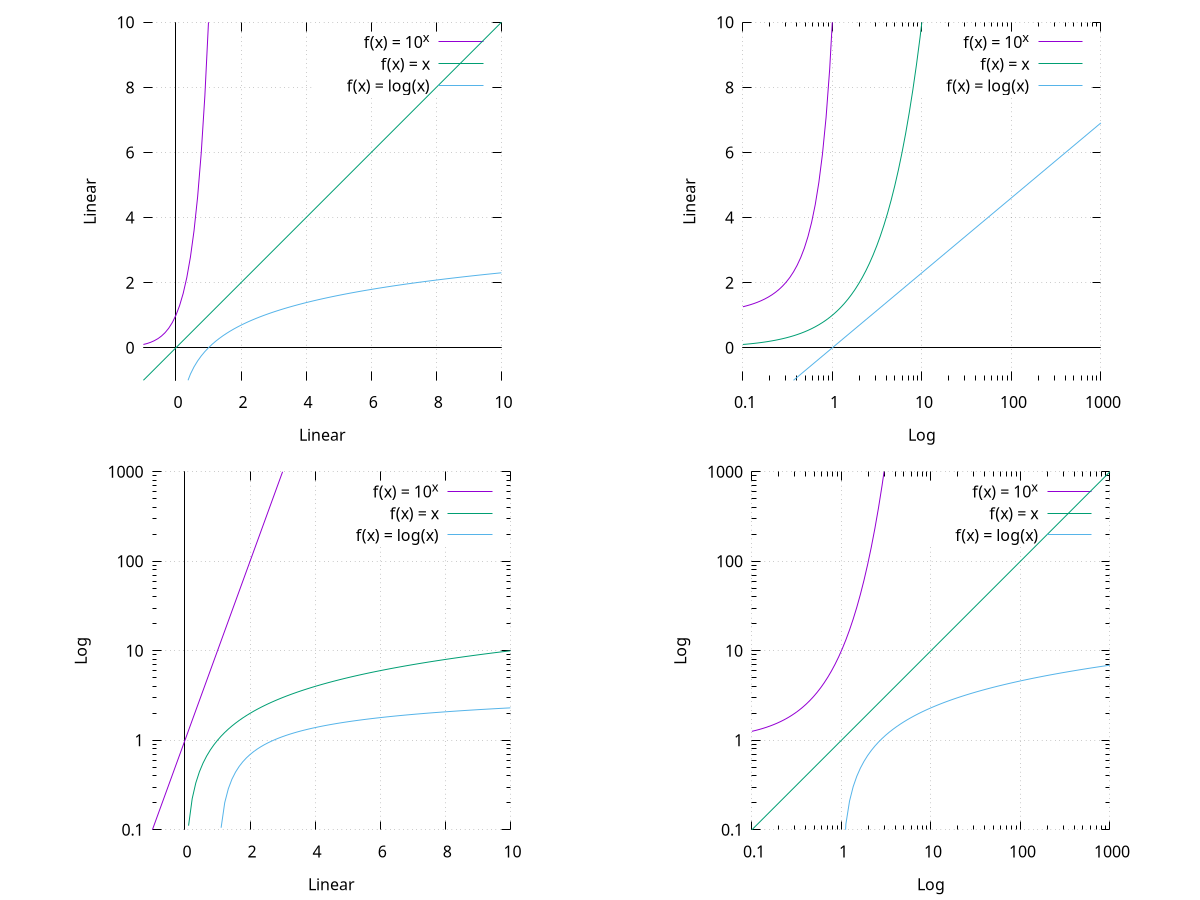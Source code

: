 # Based on image source from Wikipedia 
# <http://en.wikipedia.org/wiki/File:Logarithmic_Scales.svg>
# by Autopilot <http://en.wikipedia.org/wiki/User:Autopilot>
# This file is licensed under the Creative Commons Attribution-Share Alike 3.0 
# Unported license.

set grid x
set grid y
set border 0
set xzeroaxis lt -1
set yzeroaxis lt -1
set size square

unset multiplot
set term svg size 800,800
set output "logarithmic_scales.svg"
set multiplot layout 2,2

unset logscale
set xlabel "Linear"
set ylabel "Linear"
plot [-1:10] [-1:10] \
        (10**x) title "f(x) = 10^x" with lines, \
        (x) title "f(x) = x" with lines, \
        (log(x)) title "f(x) = log(x)" with lines

set logscale x
set xlabel "Log"
plot [0.1:1000] [-1:10] \
        (10**x) title "f(x) = 10^x" with lines, \
        (x) title "f(x) = x" with lines, \
        (log(x)) title "f(x) = log(x)" with lines

unset logscale
set logscale y
set xlabel "Linear"
set ylabel "Log"
plot [-1:10] [0.1:1000] \
        (10**x) title "f(x) = 10^x" with lines, \
        (x) title "f(x) = x" with lines, \
        (log(x)) title "f(x) = log(x)" with lines

unset logscale
set logscale y
set logscale x
set xlabel "Log"
set ylabel "Log"
plot [0.1:1000] [0.1:1000] \
        (10**x) title "f(x) = 10^x" with lines, \
        (x) title "f(x) = x" with lines, \
        (log(x)) title "f(x) = log(x)" with lines

